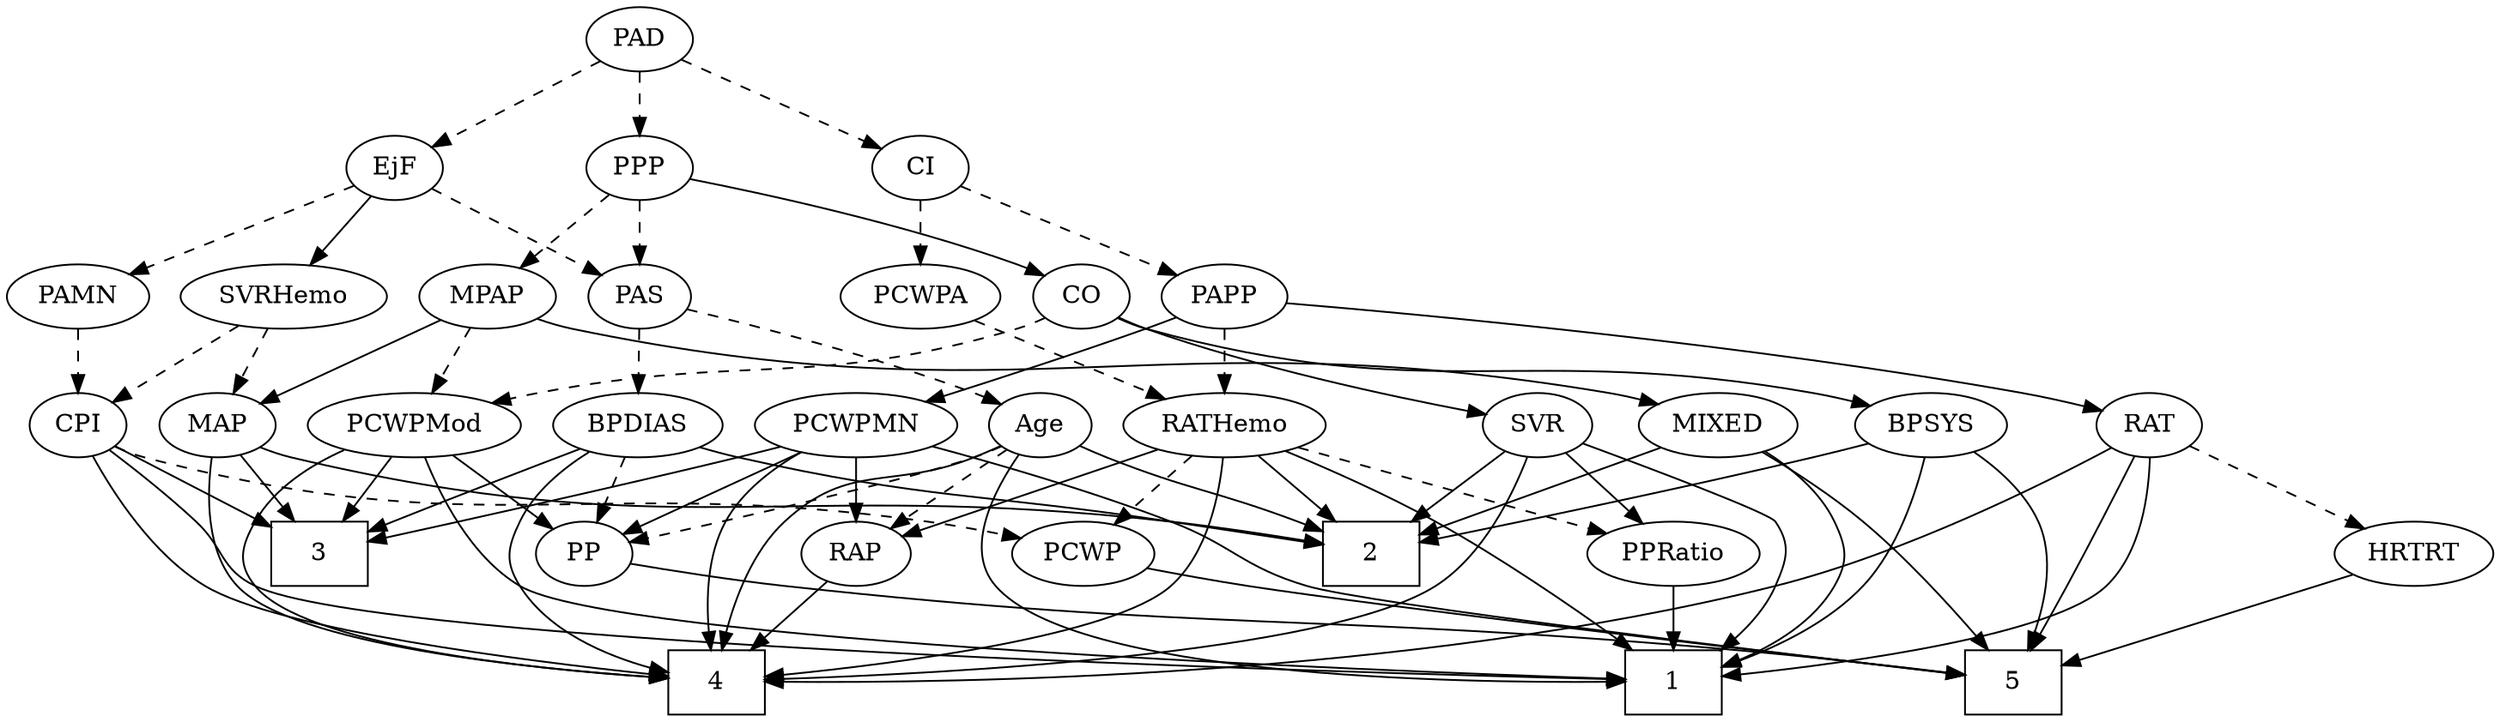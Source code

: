 strict digraph {
	graph [bb="0,0,1329,396"];
	node [label="\N"];
	1	[height=0.5,
		pos="441.65,18",
		shape=box,
		width=0.75];
	2	[height=0.5,
		pos="564.65,90",
		shape=box,
		width=0.75];
	3	[height=0.5,
		pos="1212.6,90",
		shape=box,
		width=0.75];
	4	[height=0.5,
		pos="933.65,18",
		shape=box,
		width=0.75];
	5	[height=0.5,
		pos="259.65,18",
		shape=box,
		width=0.75];
	Age	[height=0.5,
		pos="798.65,162",
		width=0.75];
	Age -> 1	[pos="e,468.7,19.108 788.02,145.31 773.35,124.96 744.92,89.972 711.65,72 635.99,31.132 533.24,21.532 478.9,19.434",
		style=solid];
	Age -> 2	[pos="e,591.93,104.56 774.81,153.16 765.45,150.17 754.58,146.8 744.65,144 684.13,126.93 664.59,129.86 601.56,107.97",
		style=solid];
	Age -> 4	[pos="e,925.34,36.172 819.22,150.13 836,140.57 859.63,125.48 876.65,108 894.82,89.326 910.37,63.984 920.62,45.117",
		style=solid];
	RAP	[height=0.5,
		pos="839.65,90",
		width=0.77632];
	Age -> RAP	[pos="e,830.19,107.15 808.16,144.76 813.18,136.19 819.44,125.49 825.06,115.9",
		style=dashed];
	PP	[height=0.5,
		pos="1026.6,90",
		width=0.75];
	Age -> PP	[pos="e,1001.4,96.515 819.71,150.32 824.55,148.07 829.72,145.83 834.65,144 888.22,124.13 952.62,107.83 991.56,98.768",
		style=dashed];
	EjF	[height=0.5,
		pos="1131.6,306",
		width=0.75];
	PAS	[height=0.5,
		pos="1003.6,234",
		width=0.75];
	EjF -> PAS	[pos="e,1023.8,246.04 1111.4,293.91 1090.2,282.34 1056.8,264.09 1032.8,250.97",
		style=dashed];
	PAMN	[height=0.5,
		pos="1292.6,234",
		width=1.011];
	EjF -> PAMN	[pos="e,1266.3,246.44 1153.7,295.41 1180.3,283.84 1225.4,264.23 1257,250.5",
		style=dashed];
	SVRHemo	[height=0.5,
		pos="1188.6,234",
		width=1.3902];
	EjF -> SVRHemo	[pos="e,1175.1,251.63 1144,289.81 1151.2,280.93 1160.6,269.5 1168.8,259.39",
		style=solid];
	RAP -> 4	[pos="e,910.71,36.082 857.33,75.834 870.07,66.343 887.6,53.288 902.65,42.082",
		style=solid];
	MIXED	[height=0.5,
		pos="433.65,162",
		width=1.1193];
	MIXED -> 1	[pos="e,414.59,28.419 405.47,149 388.85,140.27 369.25,126.69 359.65,108 352.33,93.769 352,86.053 359.65,72 369.42,54.037 388.2,41.233 \
405.32,32.715",
		style=solid];
	MIXED -> 2	[pos="e,537.53,105.49 458.59,147.67 478.43,137.07 506.44,122.1 528.7,110.21",
		style=solid];
	MIXED -> 5	[pos="e,275.14,36.145 409.51,147.39 392.45,137.34 369.39,122.89 350.65,108 325.66,88.155 299.92,62.387 282.21,43.688",
		style=solid];
	MPAP	[height=0.5,
		pos="1084.6,234",
		width=0.97491];
	MPAP -> MIXED	[pos="e,467.23,172.02 1058.9,221.78 1052.7,219.5 1046,217.39 1039.6,216 807.65,165.5 741.48,215.04 506.65,180 497,178.56 486.74,176.51 \
477.06,174.32",
		style=solid];
	PCWPMod	[height=0.5,
		pos="1115.6,162",
		width=1.4443];
	MPAP -> PCWPMod	[pos="e,1108,180.28 1092.2,216.05 1095.7,208.09 1100,198.41 1103.9,189.51",
		style=dashed];
	MAP	[height=0.5,
		pos="1216.6,162",
		width=0.84854];
	MPAP -> MAP	[pos="e,1194.6,174.71 1108.2,220.49 1129.8,209.03 1162,192 1185.6,179.45",
		style=solid];
	BPSYS	[height=0.5,
		pos="290.65,162",
		width=1.0471];
	BPSYS -> 1	[pos="e,414.45,30.81 298.94,144.27 309.1,125.04 327.79,93.397 350.65,72 366.67,56.996 387.68,44.408 405.48,35.269",
		style=solid];
	BPSYS -> 2	[pos="e,537.52,97.931 323.15,152.7 374.43,139.6 473.77,114.22 527.68,100.44",
		style=solid];
	BPSYS -> 5	[pos="e,235.89,36.09 260.81,150.61 241.88,142.28 218.9,128.54 207.65,108 199.96,93.968 201.59,86.811 207.65,72 212.13,61.017 220.12,51.081 \
228.5,42.858",
		style=solid];
	PAD	[height=0.5,
		pos="1003.6,378",
		width=0.79437];
	PAD -> EjF	[pos="e,1111.2,318.17 1024.5,365.6 1045.6,354.04 1078.5,336.05 1102.3,323.05",
		style=dashed];
	PPP	[height=0.5,
		pos="1003.6,306",
		width=0.75];
	PAD -> PPP	[pos="e,1003.6,324.1 1003.6,359.7 1003.6,351.98 1003.6,342.71 1003.6,334.11",
		style=dashed];
	CI	[height=0.5,
		pos="655.65,306",
		width=0.75];
	PAD -> CI	[pos="e,681.46,312.19 976.63,371.57 914.5,359.07 761.47,328.29 691.55,314.22",
		style=dashed];
	CO	[height=0.5,
		pos="839.65,234",
		width=0.75];
	CO -> BPSYS	[pos="e,324.93,169.78 813.17,229.49 786.34,225.96 743.63,220.43 706.65,216 563.67,198.87 527.14,200.83 384.65,180 368.36,177.62 350.57,\
174.53 334.89,171.64",
		style=solid];
	SVR	[height=0.5,
		pos="707.65,162",
		width=0.77632];
	CO -> SVR	[pos="e,728.56,174.09 819.02,222.06 797.16,210.47 762.43,192.05 737.56,178.86",
		style=solid];
	CO -> PCWPMod	[pos="e,1076.6,174.06 864.86,227.04 905.09,217.48 986.23,197.96 1054.6,180 1058.7,178.95 1062.8,177.84 1067,176.71",
		style=dashed];
	PAS -> Age	[pos="e,819.76,173.56 978.93,226.4 945.68,217.26 884.91,199.64 834.65,180 832.81,179.28 830.94,178.51 829.06,177.72",
		style=dashed];
	BPDIAS	[height=0.5,
		pos="1003.6,162",
		width=1.1735];
	PAS -> BPDIAS	[pos="e,1003.6,180.1 1003.6,215.7 1003.6,207.98 1003.6,198.71 1003.6,190.11",
		style=dashed];
	CPI	[height=0.5,
		pos="1292.6,162",
		width=0.75];
	PAMN -> CPI	[pos="e,1292.6,180.1 1292.6,215.7 1292.6,207.98 1292.6,198.71 1292.6,190.11",
		style=dashed];
	RATHemo	[height=0.5,
		pos="564.65,162",
		width=1.3721];
	RATHemo -> 1	[pos="e,420.55,36.205 524.66,151.33 476.4,139.25 400.67,118.87 392.65,108 377.48,87.455 395.14,61.682 413.35,43.166",
		style=solid];
	RATHemo -> 2	[pos="e,564.65,108.1 564.65,143.7 564.65,135.98 564.65,126.71 564.65,118.11",
		style=solid];
	RATHemo -> 4	[pos="e,906.54,20.509 548.86,144.83 531.96,125.56 509.96,93.296 528.65,72 552.77,44.517 800.95,26.914 896.46,21.112",
		style=solid];
	RATHemo -> RAP	[pos="e,813.9,97.552 604.05,150.97 657.54,137.35 752.37,113.22 803.9,100.1",
		style=solid];
	PPRatio	[height=0.5,
		pos="441.65,90",
		width=1.1013];
	RATHemo -> PPRatio	[pos="e,465.43,104.54 539.16,146.5 520.37,135.8 494.64,121.16 474.34,109.6",
		style=dashed];
	PCWP	[height=0.5,
		pos="644.65,90",
		width=0.97491];
	RATHemo -> PCWP	[pos="e,627.66,105.86 582.8,145.12 593.84,135.45 608.09,122.99 620.12,112.46",
		style=dashed];
	CPI -> 1	[pos="e,469.09,20.035 1289.5,143.86 1284.7,122.98 1273.3,88.46 1248.6,72 1216.3,50.399 634.84,26.466 479.53,20.438",
		style=solid];
	CPI -> 3	[pos="e,1232.1,108.02 1276.8,147.17 1266.3,137.95 1252.2,125.6 1239.9,114.82",
		style=solid];
	CPI -> 4	[pos="e,960.84,19.688 1292.8,143.74 1291.9,123.4 1287.2,90.09 1266.6,72 1223.3,33.794 1048.7,22.994 971.12,20.053",
		style=solid];
	CPI -> PCWP	[pos="e,678.52,94.923 1272.6,149.96 1267.5,147.62 1262,145.42 1256.6,144 1061,91.934 1004.2,126.83 802.65,108 764.15,104.4 720.44,99.649 \
688.78,96.083",
		style=dashed];
	RAT	[height=0.5,
		pos="183.65,162",
		width=0.75827];
	RAT -> 1	[pos="e,414.38,29 201.2,147.83 226.21,129.42 273.9,95.619 317.65,72 346.02,56.681 379.75,42.506 404.86,32.677",
		style=solid];
	RAT -> 4	[pos="e,906.41,18.767 205.78,151.12 255.55,128.97 373.45,76.905 392.65,72 577.38,24.806 807.49,19.093 896.29,18.781",
		style=solid];
	RAT -> 5	[pos="e,232.64,36.013 183.19,143.81 183.42,125 186,94.549 198.65,72 205.04,60.607 214.85,50.491 224.75,42.229",
		style=solid];
	HRTRT	[height=0.5,
		pos="39.646,90",
		width=1.1013];
	RAT -> HRTRT	[pos="e,65.617,103.62 162.4,150.67 139.37,139.48 102.26,121.44 74.864,108.12",
		style=dashed];
	SVR -> 1	[pos="e,468.78,21.159 709.09,143.69 709.75,123.63 707.52,90.89 688.65,72 659.57,42.888 540.41,27.978 478.85,22.092",
		style=solid];
	SVR -> 2	[pos="e,591.71,104.25 685.93,150.37 663.35,139.32 627.63,121.83 600.79,108.69",
		style=solid];
	SVR -> 4	[pos="e,906.41,26.772 720.44,145.97 737.53,126.68 769.51,93.175 802.65,72 832.2,53.116 869.59,38.796 896.86,29.831",
		style=solid];
	SVR -> PPRatio	[pos="e,475.34,99.867 682.14,154.29 636.73,142.34 541.36,117.24 485.33,102.49",
		style=solid];
	PCWPMod -> 1	[pos="e,468.91,19.87 1110.7,143.84 1103.8,122.95 1088.9,88.415 1062.6,72 1013.2,41.033 606.16,24.622 479.27,20.224",
		style=solid];
	PCWPMod -> 3	[pos="e,1188.8,108.21 1137.2,145.46 1150,136.24 1166.4,124.37 1180.7,114.06",
		style=solid];
	PCWPMod -> 4	[pos="e,960.95,22.157 1126.3,144.12 1137,124.76 1149.8,92.989 1133.6,72 1114,46.432 1023.4,30.651 971.18,23.51",
		style=solid];
	PCWPMod -> PP	[pos="e,1043.5,104.24 1095.5,145.12 1082.5,134.89 1065.5,121.53 1051.6,110.65",
		style=solid];
	PCWPA	[height=0.5,
		pos="655.65,234",
		width=1.1555];
	PCWPA -> RATHemo	[pos="e,584.98,178.64 635.9,217.81 623.43,208.22 607.12,195.67 593.25,185",
		style=dashed];
	PCWPMN	[height=0.5,
		pos="893.65,162",
		width=1.3902];
	PCWPMN -> 3	[pos="e,1185.5,95.792 930.66,149.85 937.92,147.8 945.5,145.75 952.65,144 1031.4,124.67 1124.7,106.87 1175.4,97.63",
		style=solid];
	PCWPMN -> 4	[pos="e,941.62,36.057 916.32,145.69 928.06,136.34 941.24,123.26 947.65,108 956.02,88.043 951.25,63.657 945.1,45.462",
		style=solid];
	PCWPMN -> 5	[pos="e,286.79,22.487 895.9,144.01 897.55,123.61 896.71,89.922 876.65,72 837.51,37.031 457.89,41.036 405.65,36 368.66,32.434 326.51,27.425 \
297.04,23.768",
		style=solid];
	PCWPMN -> RAP	[pos="e,851.61,106.51 880.85,144.41 874,135.53 865.44,124.44 857.9,114.67",
		style=solid];
	PCWPMN -> PP	[pos="e,1006,101.88 920.88,146.67 943.06,134.99 974.31,118.55 997.09,106.56",
		style=solid];
	SVRHemo -> CPI	[pos="e,1274.3,175.36 1211.2,217.81 1227.3,206.99 1249,192.4 1265.9,181",
		style=dashed];
	SVRHemo -> MAP	[pos="e,1209.9,179.79 1195.4,216.05 1198.7,207.97 1202.6,198.12 1206.2,189.11",
		style=dashed];
	BPDIAS -> 2	[pos="e,591.79,104.99 972.93,149.55 966.32,147.43 959.31,145.43 952.65,144 802.05,111.61 754.11,148.6 601.52,107.66",
		style=solid];
	BPDIAS -> 3	[pos="e,1185.4,100.12 1035.8,150.22 1073.6,137.56 1136.2,116.62 1175.8,103.33",
		style=solid];
	BPDIAS -> 4	[pos="e,960.87,21.505 1027.2,147 1040.3,137.76 1055.4,124.35 1062.6,108 1069.2,93.387 1071.6,85.291 1062.6,72 1042.4,41.775 1001.5,28.772 \
971.11,23.187",
		style=solid];
	BPDIAS -> PP	[pos="e,1021.1,107.79 1009.2,144.05 1011.8,136.06 1015,126.33 1018,117.4",
		style=dashed];
	MAP -> 2	[pos="e,591.76,105.11 1193.8,149.74 1188.3,147.46 1182.4,145.35 1176.6,144 930.2,85.738 851.06,169.72 601.48,107.58",
		style=solid];
	MAP -> 3	[pos="e,1213.6,108.1 1215.7,143.7 1215.2,135.98 1214.7,126.71 1214.2,118.11",
		style=solid];
	MAP -> 4	[pos="e,960.78,19.285 1230.3,145.84 1245.9,126.71 1267,93.689 1248.6,72 1213.4,30.347 1046.3,21.413 970.8,19.509",
		style=solid];
	PP -> 5	[pos="e,286.78,22.568 1001.9,82.706 986.42,79.008 965.99,74.568 947.65,72 708.56,38.517 646.06,57.968 405.65,36 368.64,32.619 326.5,27.584 \
297.03,23.87",
		style=solid];
	PPP -> MPAP	[pos="e,1067.6,249.77 1019.6,291.17 1031.1,281.27 1046.7,267.75 1059.8,256.46",
		style=dashed];
	PPP -> CO	[pos="e,861.94,244.51 981.53,295.56 953.16,283.45 903.78,262.37 871.4,248.55",
		style=solid];
	PPP -> PAS	[pos="e,1003.6,252.1 1003.6,287.7 1003.6,279.98 1003.6,270.71 1003.6,262.11",
		style=dashed];
	PPRatio -> 1	[pos="e,441.65,36.104 441.65,71.697 441.65,63.983 441.65,54.712 441.65,46.112",
		style=solid];
	PCWP -> 5	[pos="e,286.77,22.45 618.43,77.815 612.65,75.648 606.5,73.566 600.65,72 543.71,56.766 372.88,33.643 296.85,23.755",
		style=solid];
	CI -> PCWPA	[pos="e,655.65,252.1 655.65,287.7 655.65,279.98 655.65,270.71 655.65,262.11",
		style=dashed];
	PAPP	[height=0.5,
		pos="564.65,234",
		width=0.88464];
	CI -> PAPP	[pos="e,582.94,249.07 638.53,291.83 625.15,281.54 606.32,267.06 591.02,255.28",
		style=dashed];
	PAPP -> RATHemo	[pos="e,564.65,180.1 564.65,215.7 564.65,207.98 564.65,198.71 564.65,190.11",
		style=dashed];
	PAPP -> RAT	[pos="e,207.72,170.49 533.89,229.09 476.46,221.54 349.21,203.59 243.65,180 235.06,178.08 225.89,175.67 217.36,173.27",
		style=solid];
	PAPP -> PCWPMN	[pos="e,857.01,174.33 588.41,221.77 593.67,219.6 599.28,217.54 604.65,216 704.12,187.55 733.63,202.37 834.65,180 838.74,179.09 842.98,\
178.06 847.21,176.97",
		style=solid];
	HRTRT -> 5	[pos="e,232.35,27.687 71.167,78.971 111.21,66.231 180.19,44.283 222.67,30.766",
		style=solid];
}
